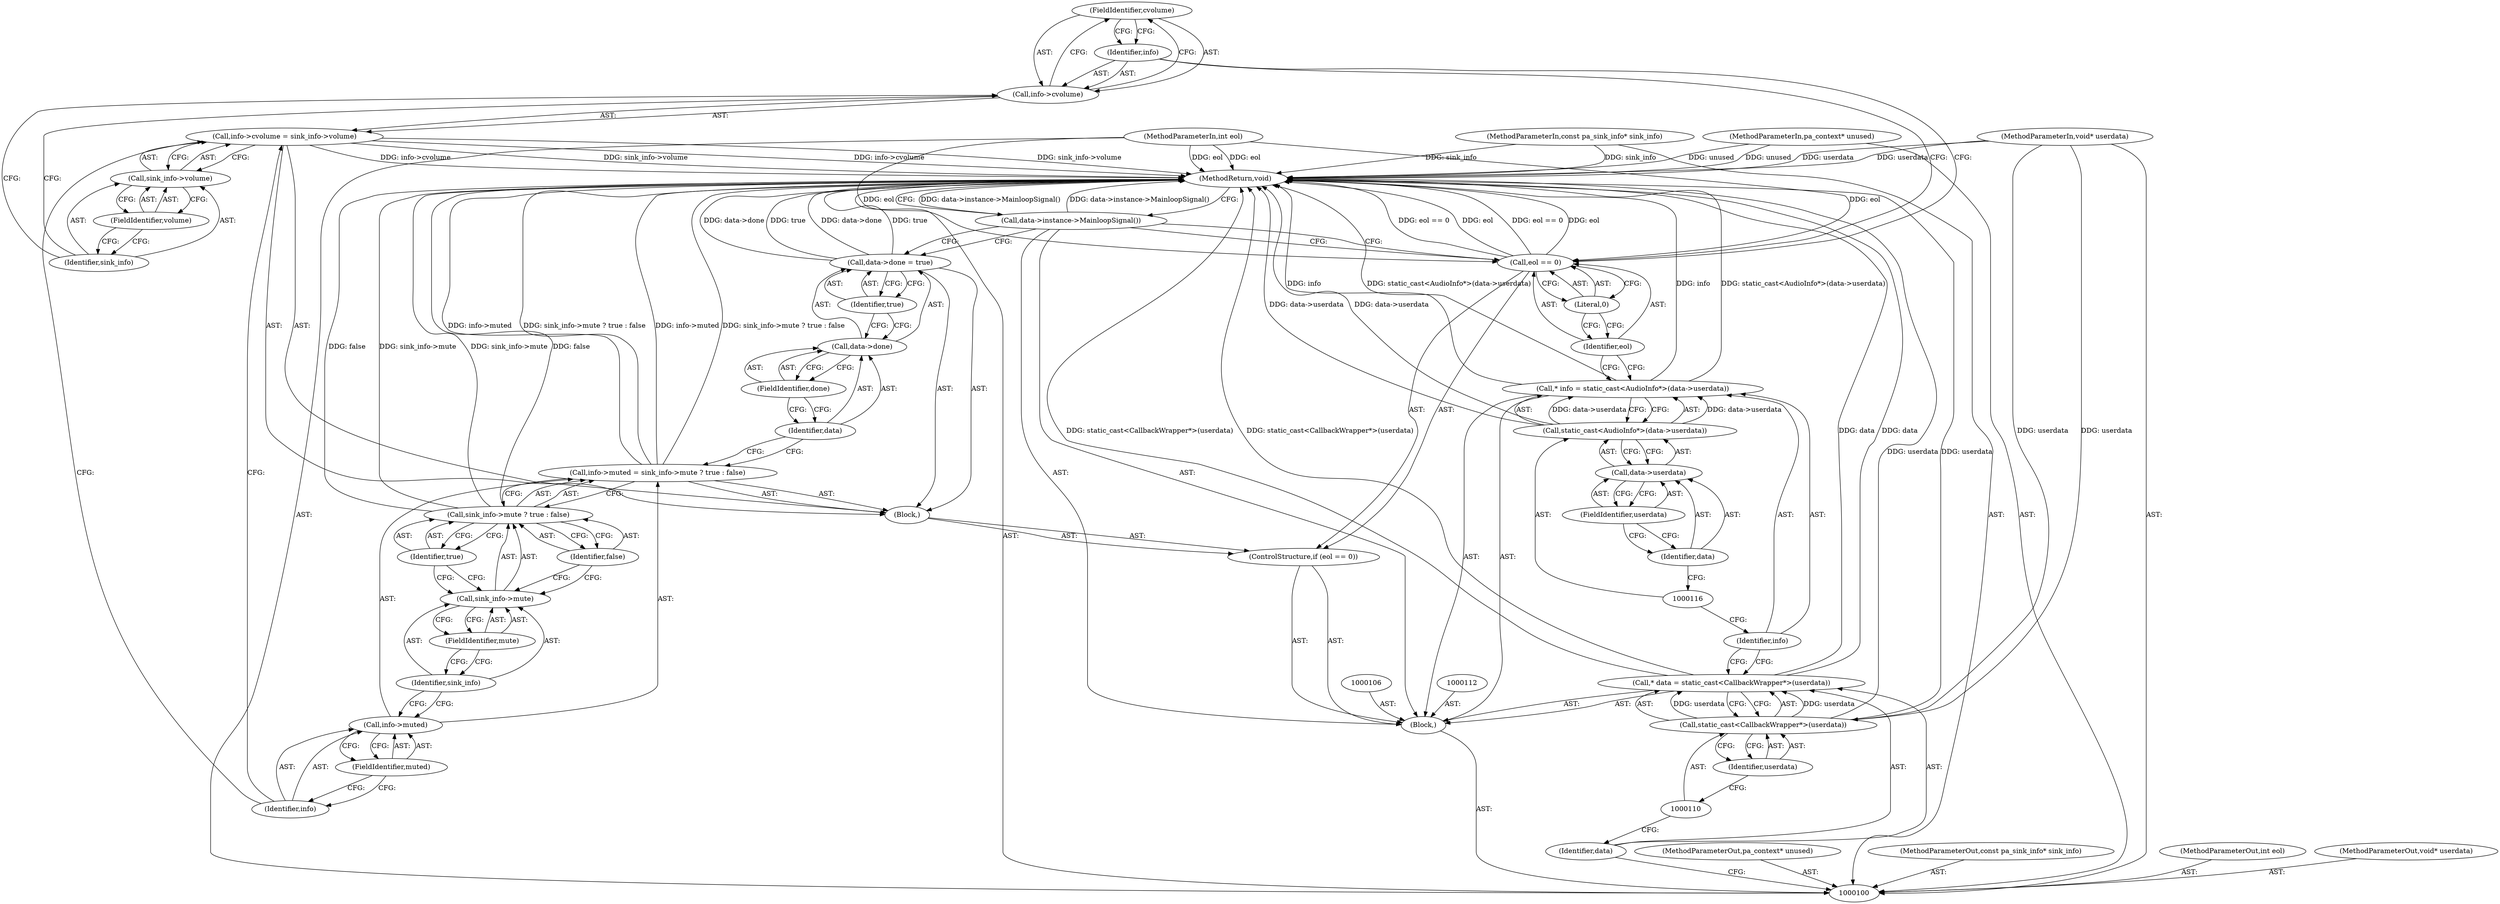 digraph "0_Chrome_51dfe5e3b332bcea02fb4d4c7493ae841106dd9b_14" {
"1000128" [label="(FieldIdentifier,cvolume)"];
"1000129" [label="(Call,sink_info->volume)"];
"1000130" [label="(Identifier,sink_info)"];
"1000131" [label="(FieldIdentifier,volume)"];
"1000125" [label="(Call,info->cvolume = sink_info->volume)"];
"1000126" [label="(Call,info->cvolume)"];
"1000127" [label="(Identifier,info)"];
"1000135" [label="(FieldIdentifier,muted)"];
"1000136" [label="(Call,sink_info->mute ? true : false)"];
"1000137" [label="(Call,sink_info->mute)"];
"1000138" [label="(Identifier,sink_info)"];
"1000139" [label="(FieldIdentifier,mute)"];
"1000140" [label="(Identifier,true)"];
"1000132" [label="(Call,info->muted = sink_info->mute ? true : false)"];
"1000133" [label="(Call,info->muted)"];
"1000134" [label="(Identifier,info)"];
"1000141" [label="(Identifier,false)"];
"1000145" [label="(FieldIdentifier,done)"];
"1000146" [label="(Identifier,true)"];
"1000142" [label="(Call,data->done = true)"];
"1000143" [label="(Call,data->done)"];
"1000144" [label="(Identifier,data)"];
"1000147" [label="(Call,data->instance->MainloopSignal())"];
"1000148" [label="(MethodReturn,void)"];
"1000101" [label="(MethodParameterIn,pa_context* unused)"];
"1000187" [label="(MethodParameterOut,pa_context* unused)"];
"1000102" [label="(MethodParameterIn,const pa_sink_info* sink_info)"];
"1000188" [label="(MethodParameterOut,const pa_sink_info* sink_info)"];
"1000103" [label="(MethodParameterIn,int eol)"];
"1000189" [label="(MethodParameterOut,int eol)"];
"1000104" [label="(MethodParameterIn,void* userdata)"];
"1000190" [label="(MethodParameterOut,void* userdata)"];
"1000105" [label="(Block,)"];
"1000107" [label="(Call,* data = static_cast<CallbackWrapper*>(userdata))"];
"1000108" [label="(Identifier,data)"];
"1000109" [label="(Call,static_cast<CallbackWrapper*>(userdata))"];
"1000111" [label="(Identifier,userdata)"];
"1000113" [label="(Call,* info = static_cast<AudioInfo*>(data->userdata))"];
"1000114" [label="(Identifier,info)"];
"1000115" [label="(Call,static_cast<AudioInfo*>(data->userdata))"];
"1000117" [label="(Call,data->userdata)"];
"1000118" [label="(Identifier,data)"];
"1000119" [label="(FieldIdentifier,userdata)"];
"1000123" [label="(Literal,0)"];
"1000124" [label="(Block,)"];
"1000120" [label="(ControlStructure,if (eol == 0))"];
"1000121" [label="(Call,eol == 0)"];
"1000122" [label="(Identifier,eol)"];
"1000128" -> "1000126"  [label="AST: "];
"1000128" -> "1000127"  [label="CFG: "];
"1000126" -> "1000128"  [label="CFG: "];
"1000129" -> "1000125"  [label="AST: "];
"1000129" -> "1000131"  [label="CFG: "];
"1000130" -> "1000129"  [label="AST: "];
"1000131" -> "1000129"  [label="AST: "];
"1000125" -> "1000129"  [label="CFG: "];
"1000130" -> "1000129"  [label="AST: "];
"1000130" -> "1000126"  [label="CFG: "];
"1000131" -> "1000130"  [label="CFG: "];
"1000131" -> "1000129"  [label="AST: "];
"1000131" -> "1000130"  [label="CFG: "];
"1000129" -> "1000131"  [label="CFG: "];
"1000125" -> "1000124"  [label="AST: "];
"1000125" -> "1000129"  [label="CFG: "];
"1000126" -> "1000125"  [label="AST: "];
"1000129" -> "1000125"  [label="AST: "];
"1000134" -> "1000125"  [label="CFG: "];
"1000125" -> "1000148"  [label="DDG: info->cvolume"];
"1000125" -> "1000148"  [label="DDG: sink_info->volume"];
"1000126" -> "1000125"  [label="AST: "];
"1000126" -> "1000128"  [label="CFG: "];
"1000127" -> "1000126"  [label="AST: "];
"1000128" -> "1000126"  [label="AST: "];
"1000130" -> "1000126"  [label="CFG: "];
"1000127" -> "1000126"  [label="AST: "];
"1000127" -> "1000121"  [label="CFG: "];
"1000128" -> "1000127"  [label="CFG: "];
"1000135" -> "1000133"  [label="AST: "];
"1000135" -> "1000134"  [label="CFG: "];
"1000133" -> "1000135"  [label="CFG: "];
"1000136" -> "1000132"  [label="AST: "];
"1000136" -> "1000140"  [label="CFG: "];
"1000136" -> "1000141"  [label="CFG: "];
"1000137" -> "1000136"  [label="AST: "];
"1000140" -> "1000136"  [label="AST: "];
"1000141" -> "1000136"  [label="AST: "];
"1000132" -> "1000136"  [label="CFG: "];
"1000136" -> "1000148"  [label="DDG: false"];
"1000136" -> "1000148"  [label="DDG: sink_info->mute"];
"1000137" -> "1000136"  [label="AST: "];
"1000137" -> "1000139"  [label="CFG: "];
"1000138" -> "1000137"  [label="AST: "];
"1000139" -> "1000137"  [label="AST: "];
"1000140" -> "1000137"  [label="CFG: "];
"1000141" -> "1000137"  [label="CFG: "];
"1000138" -> "1000137"  [label="AST: "];
"1000138" -> "1000133"  [label="CFG: "];
"1000139" -> "1000138"  [label="CFG: "];
"1000139" -> "1000137"  [label="AST: "];
"1000139" -> "1000138"  [label="CFG: "];
"1000137" -> "1000139"  [label="CFG: "];
"1000140" -> "1000136"  [label="AST: "];
"1000140" -> "1000137"  [label="CFG: "];
"1000136" -> "1000140"  [label="CFG: "];
"1000132" -> "1000124"  [label="AST: "];
"1000132" -> "1000136"  [label="CFG: "];
"1000133" -> "1000132"  [label="AST: "];
"1000136" -> "1000132"  [label="AST: "];
"1000144" -> "1000132"  [label="CFG: "];
"1000132" -> "1000148"  [label="DDG: info->muted"];
"1000132" -> "1000148"  [label="DDG: sink_info->mute ? true : false"];
"1000133" -> "1000132"  [label="AST: "];
"1000133" -> "1000135"  [label="CFG: "];
"1000134" -> "1000133"  [label="AST: "];
"1000135" -> "1000133"  [label="AST: "];
"1000138" -> "1000133"  [label="CFG: "];
"1000134" -> "1000133"  [label="AST: "];
"1000134" -> "1000125"  [label="CFG: "];
"1000135" -> "1000134"  [label="CFG: "];
"1000141" -> "1000136"  [label="AST: "];
"1000141" -> "1000137"  [label="CFG: "];
"1000136" -> "1000141"  [label="CFG: "];
"1000145" -> "1000143"  [label="AST: "];
"1000145" -> "1000144"  [label="CFG: "];
"1000143" -> "1000145"  [label="CFG: "];
"1000146" -> "1000142"  [label="AST: "];
"1000146" -> "1000143"  [label="CFG: "];
"1000142" -> "1000146"  [label="CFG: "];
"1000142" -> "1000124"  [label="AST: "];
"1000142" -> "1000146"  [label="CFG: "];
"1000143" -> "1000142"  [label="AST: "];
"1000146" -> "1000142"  [label="AST: "];
"1000147" -> "1000142"  [label="CFG: "];
"1000142" -> "1000148"  [label="DDG: true"];
"1000142" -> "1000148"  [label="DDG: data->done"];
"1000143" -> "1000142"  [label="AST: "];
"1000143" -> "1000145"  [label="CFG: "];
"1000144" -> "1000143"  [label="AST: "];
"1000145" -> "1000143"  [label="AST: "];
"1000146" -> "1000143"  [label="CFG: "];
"1000144" -> "1000143"  [label="AST: "];
"1000144" -> "1000132"  [label="CFG: "];
"1000145" -> "1000144"  [label="CFG: "];
"1000147" -> "1000105"  [label="AST: "];
"1000147" -> "1000142"  [label="CFG: "];
"1000147" -> "1000121"  [label="CFG: "];
"1000148" -> "1000147"  [label="CFG: "];
"1000147" -> "1000148"  [label="DDG: data->instance->MainloopSignal()"];
"1000148" -> "1000100"  [label="AST: "];
"1000148" -> "1000147"  [label="CFG: "];
"1000115" -> "1000148"  [label="DDG: data->userdata"];
"1000125" -> "1000148"  [label="DDG: info->cvolume"];
"1000125" -> "1000148"  [label="DDG: sink_info->volume"];
"1000107" -> "1000148"  [label="DDG: data"];
"1000107" -> "1000148"  [label="DDG: static_cast<CallbackWrapper*>(userdata)"];
"1000104" -> "1000148"  [label="DDG: userdata"];
"1000113" -> "1000148"  [label="DDG: info"];
"1000113" -> "1000148"  [label="DDG: static_cast<AudioInfo*>(data->userdata)"];
"1000142" -> "1000148"  [label="DDG: true"];
"1000142" -> "1000148"  [label="DDG: data->done"];
"1000136" -> "1000148"  [label="DDG: false"];
"1000136" -> "1000148"  [label="DDG: sink_info->mute"];
"1000103" -> "1000148"  [label="DDG: eol"];
"1000121" -> "1000148"  [label="DDG: eol == 0"];
"1000121" -> "1000148"  [label="DDG: eol"];
"1000132" -> "1000148"  [label="DDG: info->muted"];
"1000132" -> "1000148"  [label="DDG: sink_info->mute ? true : false"];
"1000102" -> "1000148"  [label="DDG: sink_info"];
"1000101" -> "1000148"  [label="DDG: unused"];
"1000147" -> "1000148"  [label="DDG: data->instance->MainloopSignal()"];
"1000109" -> "1000148"  [label="DDG: userdata"];
"1000101" -> "1000100"  [label="AST: "];
"1000101" -> "1000148"  [label="DDG: unused"];
"1000187" -> "1000100"  [label="AST: "];
"1000102" -> "1000100"  [label="AST: "];
"1000102" -> "1000148"  [label="DDG: sink_info"];
"1000188" -> "1000100"  [label="AST: "];
"1000103" -> "1000100"  [label="AST: "];
"1000103" -> "1000148"  [label="DDG: eol"];
"1000103" -> "1000121"  [label="DDG: eol"];
"1000189" -> "1000100"  [label="AST: "];
"1000104" -> "1000100"  [label="AST: "];
"1000104" -> "1000148"  [label="DDG: userdata"];
"1000104" -> "1000109"  [label="DDG: userdata"];
"1000190" -> "1000100"  [label="AST: "];
"1000105" -> "1000100"  [label="AST: "];
"1000106" -> "1000105"  [label="AST: "];
"1000107" -> "1000105"  [label="AST: "];
"1000112" -> "1000105"  [label="AST: "];
"1000113" -> "1000105"  [label="AST: "];
"1000120" -> "1000105"  [label="AST: "];
"1000147" -> "1000105"  [label="AST: "];
"1000107" -> "1000105"  [label="AST: "];
"1000107" -> "1000109"  [label="CFG: "];
"1000108" -> "1000107"  [label="AST: "];
"1000109" -> "1000107"  [label="AST: "];
"1000114" -> "1000107"  [label="CFG: "];
"1000107" -> "1000148"  [label="DDG: data"];
"1000107" -> "1000148"  [label="DDG: static_cast<CallbackWrapper*>(userdata)"];
"1000109" -> "1000107"  [label="DDG: userdata"];
"1000108" -> "1000107"  [label="AST: "];
"1000108" -> "1000100"  [label="CFG: "];
"1000110" -> "1000108"  [label="CFG: "];
"1000109" -> "1000107"  [label="AST: "];
"1000109" -> "1000111"  [label="CFG: "];
"1000110" -> "1000109"  [label="AST: "];
"1000111" -> "1000109"  [label="AST: "];
"1000107" -> "1000109"  [label="CFG: "];
"1000109" -> "1000148"  [label="DDG: userdata"];
"1000109" -> "1000107"  [label="DDG: userdata"];
"1000104" -> "1000109"  [label="DDG: userdata"];
"1000111" -> "1000109"  [label="AST: "];
"1000111" -> "1000110"  [label="CFG: "];
"1000109" -> "1000111"  [label="CFG: "];
"1000113" -> "1000105"  [label="AST: "];
"1000113" -> "1000115"  [label="CFG: "];
"1000114" -> "1000113"  [label="AST: "];
"1000115" -> "1000113"  [label="AST: "];
"1000122" -> "1000113"  [label="CFG: "];
"1000113" -> "1000148"  [label="DDG: info"];
"1000113" -> "1000148"  [label="DDG: static_cast<AudioInfo*>(data->userdata)"];
"1000115" -> "1000113"  [label="DDG: data->userdata"];
"1000114" -> "1000113"  [label="AST: "];
"1000114" -> "1000107"  [label="CFG: "];
"1000116" -> "1000114"  [label="CFG: "];
"1000115" -> "1000113"  [label="AST: "];
"1000115" -> "1000117"  [label="CFG: "];
"1000116" -> "1000115"  [label="AST: "];
"1000117" -> "1000115"  [label="AST: "];
"1000113" -> "1000115"  [label="CFG: "];
"1000115" -> "1000148"  [label="DDG: data->userdata"];
"1000115" -> "1000113"  [label="DDG: data->userdata"];
"1000117" -> "1000115"  [label="AST: "];
"1000117" -> "1000119"  [label="CFG: "];
"1000118" -> "1000117"  [label="AST: "];
"1000119" -> "1000117"  [label="AST: "];
"1000115" -> "1000117"  [label="CFG: "];
"1000118" -> "1000117"  [label="AST: "];
"1000118" -> "1000116"  [label="CFG: "];
"1000119" -> "1000118"  [label="CFG: "];
"1000119" -> "1000117"  [label="AST: "];
"1000119" -> "1000118"  [label="CFG: "];
"1000117" -> "1000119"  [label="CFG: "];
"1000123" -> "1000121"  [label="AST: "];
"1000123" -> "1000122"  [label="CFG: "];
"1000121" -> "1000123"  [label="CFG: "];
"1000124" -> "1000120"  [label="AST: "];
"1000125" -> "1000124"  [label="AST: "];
"1000132" -> "1000124"  [label="AST: "];
"1000142" -> "1000124"  [label="AST: "];
"1000120" -> "1000105"  [label="AST: "];
"1000121" -> "1000120"  [label="AST: "];
"1000124" -> "1000120"  [label="AST: "];
"1000121" -> "1000120"  [label="AST: "];
"1000121" -> "1000123"  [label="CFG: "];
"1000122" -> "1000121"  [label="AST: "];
"1000123" -> "1000121"  [label="AST: "];
"1000127" -> "1000121"  [label="CFG: "];
"1000147" -> "1000121"  [label="CFG: "];
"1000121" -> "1000148"  [label="DDG: eol == 0"];
"1000121" -> "1000148"  [label="DDG: eol"];
"1000103" -> "1000121"  [label="DDG: eol"];
"1000122" -> "1000121"  [label="AST: "];
"1000122" -> "1000113"  [label="CFG: "];
"1000123" -> "1000122"  [label="CFG: "];
}
